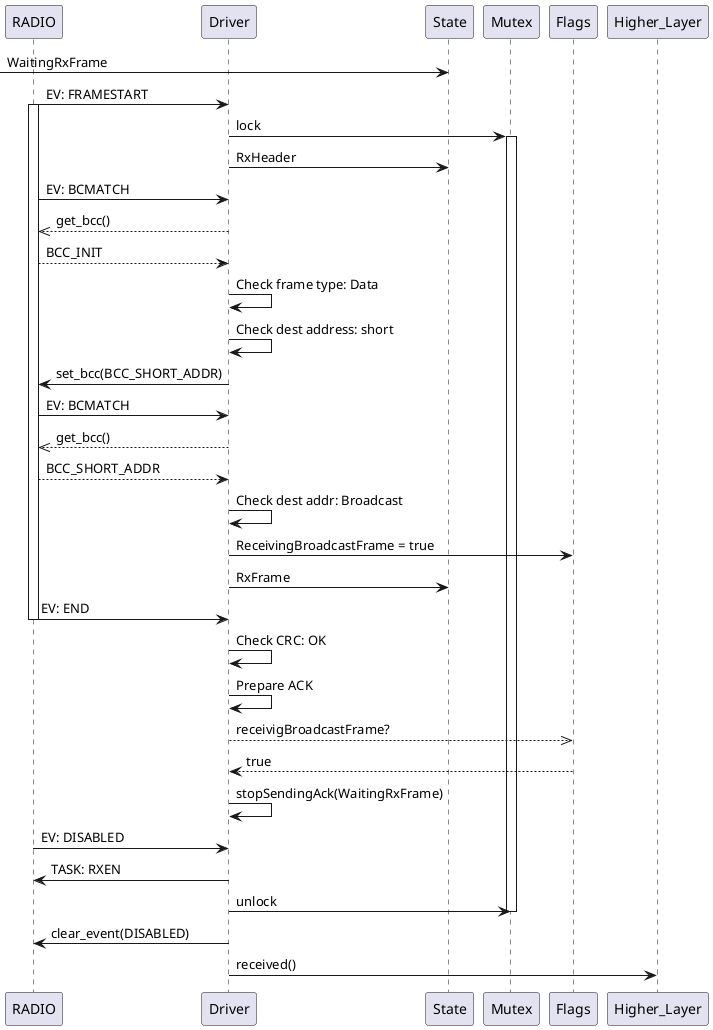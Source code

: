 @startuml

participant RADIO
participant Driver

      -> State: WaitingRxFrame
      
RADIO  -> Driver: EV: FRAMESTART
activate RADIO
Driver -> Mutex: lock
activate Mutex
Driver -> State: RxHeader

RADIO   -> Driver: EV: BCMATCH
Driver -->> RADIO: get_bcc()
RADIO  --> Driver: BCC_INIT
Driver  -> Driver: Check frame type: Data
Driver  -> Driver: Check dest address: short
Driver  -> RADIO:  set_bcc(BCC_SHORT_ADDR)

RADIO   -> Driver: EV: BCMATCH
Driver -->> RADIO: get_bcc()
RADIO  --> Driver: BCC_SHORT_ADDR
Driver  -> Driver: Check dest addr: Broadcast
Driver  -> Flags:  ReceivingBroadcastFrame = true
Driver  -> State:  RxFrame

RADIO   -> Driver: EV: END
deactivate RADIO
Driver  -> Driver: Check CRC: OK
Driver  -> Driver: Prepare ACK
Driver -->> Flags: receivigBroadcastFrame?
Flags  --> Driver: true

Driver  -> Driver: stopSendingAck(WaitingRxFrame)

RADIO   -> Driver: EV: DISABLED
Driver  -> RADIO:  TASK: RXEN
Driver  -> Mutex:  unlock
deactivate Mutex
Driver  -> RADIO:  clear_event(DISABLED)
     
Driver  -> Higher_Layer: received()

@enduml